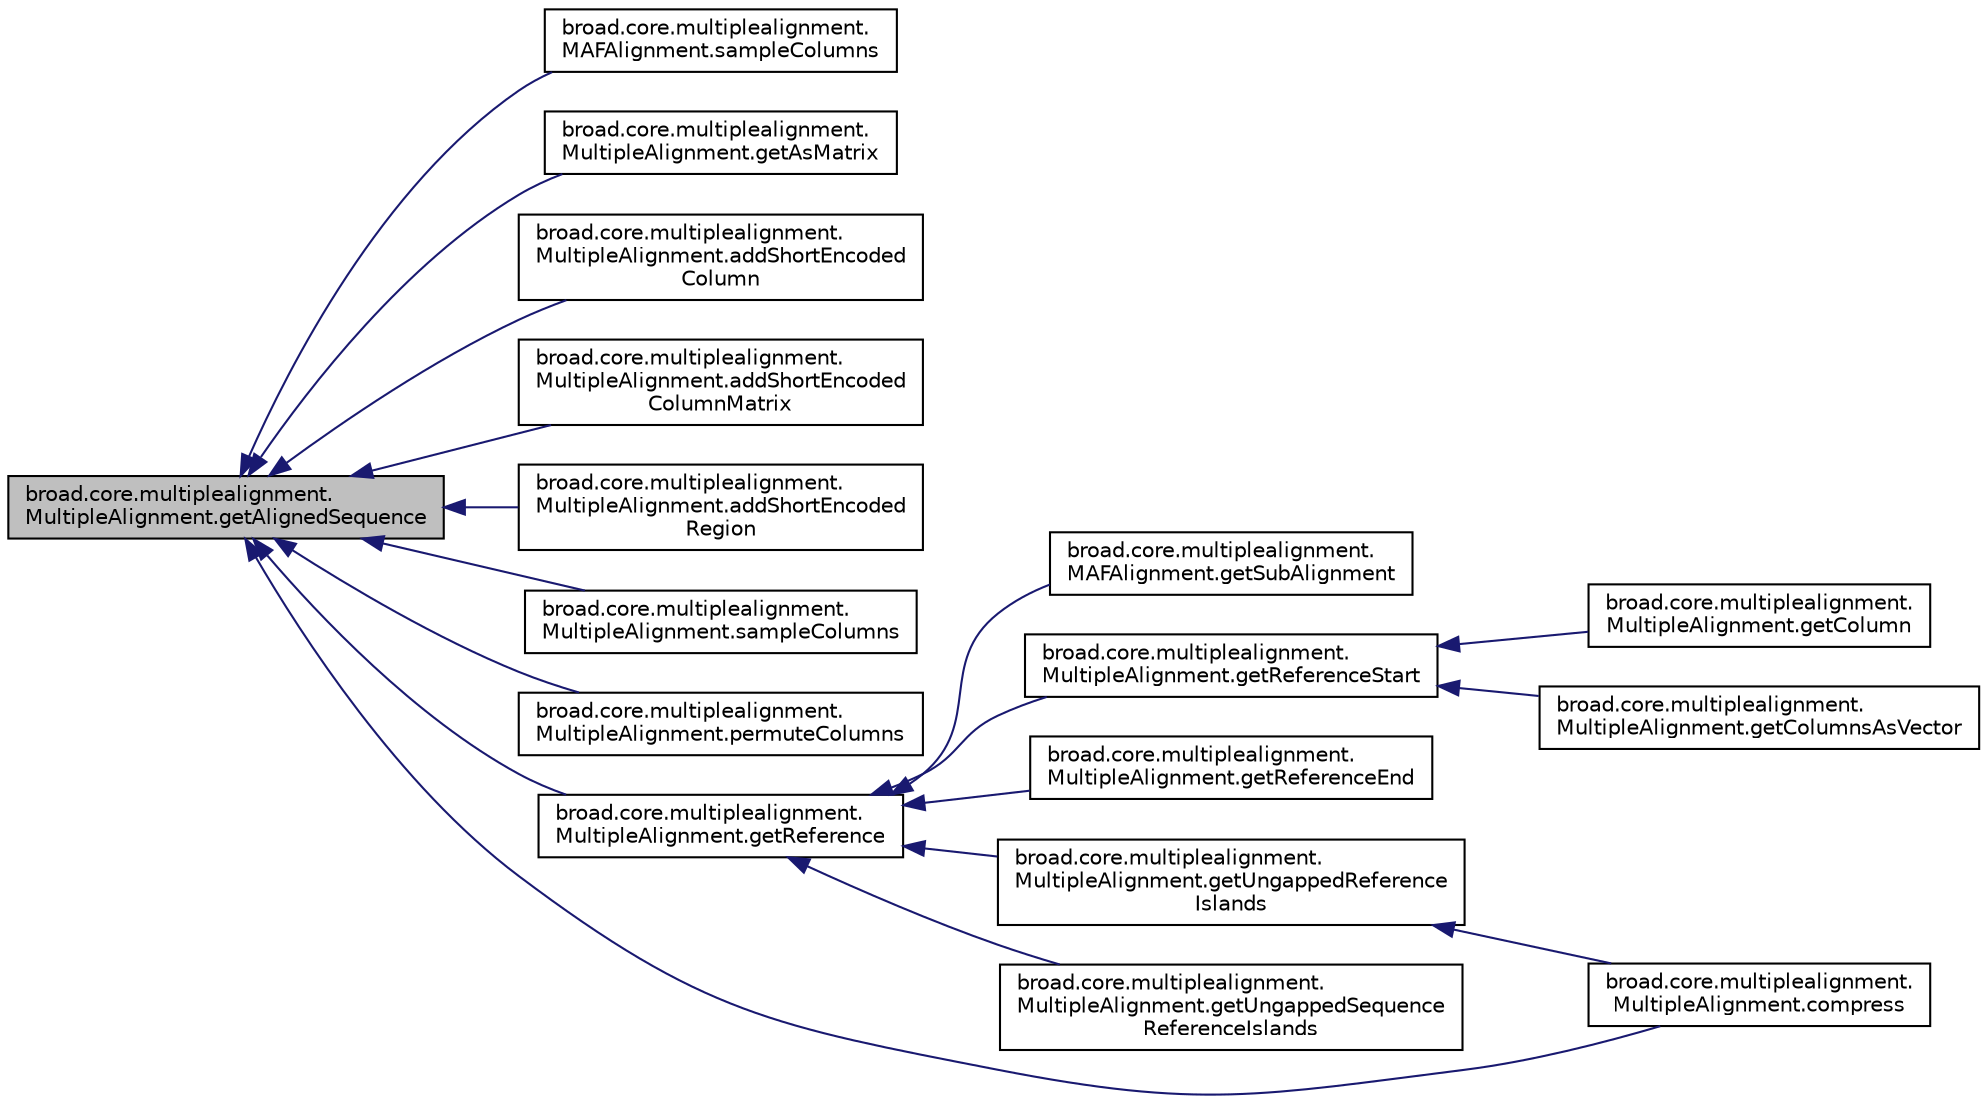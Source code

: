 digraph "broad.core.multiplealignment.MultipleAlignment.getAlignedSequence"
{
  edge [fontname="Helvetica",fontsize="10",labelfontname="Helvetica",labelfontsize="10"];
  node [fontname="Helvetica",fontsize="10",shape=record];
  rankdir="LR";
  Node1 [label="broad.core.multiplealignment.\lMultipleAlignment.getAlignedSequence",height=0.2,width=0.4,color="black", fillcolor="grey75", style="filled" fontcolor="black"];
  Node1 -> Node2 [dir="back",color="midnightblue",fontsize="10",style="solid",fontname="Helvetica"];
  Node2 [label="broad.core.multiplealignment.\lMAFAlignment.sampleColumns",height=0.2,width=0.4,color="black", fillcolor="white", style="filled",URL="$classbroad_1_1core_1_1multiplealignment_1_1_m_a_f_alignment.html#a53c281eb887b5cb250224b1bb1ff25b5"];
  Node1 -> Node3 [dir="back",color="midnightblue",fontsize="10",style="solid",fontname="Helvetica"];
  Node3 [label="broad.core.multiplealignment.\lMultipleAlignment.getAsMatrix",height=0.2,width=0.4,color="black", fillcolor="white", style="filled",URL="$classbroad_1_1core_1_1multiplealignment_1_1_multiple_alignment.html#a2d26c015e85b447b9f1aa004e42fe191"];
  Node1 -> Node4 [dir="back",color="midnightblue",fontsize="10",style="solid",fontname="Helvetica"];
  Node4 [label="broad.core.multiplealignment.\lMultipleAlignment.addShortEncoded\lColumn",height=0.2,width=0.4,color="black", fillcolor="white", style="filled",URL="$classbroad_1_1core_1_1multiplealignment_1_1_multiple_alignment.html#a534c74163e911bfbbcaded5a99b9f9e1"];
  Node1 -> Node5 [dir="back",color="midnightblue",fontsize="10",style="solid",fontname="Helvetica"];
  Node5 [label="broad.core.multiplealignment.\lMultipleAlignment.addShortEncoded\lColumnMatrix",height=0.2,width=0.4,color="black", fillcolor="white", style="filled",URL="$classbroad_1_1core_1_1multiplealignment_1_1_multiple_alignment.html#ad8fe854ec8525256c7b848d48c832f64"];
  Node1 -> Node6 [dir="back",color="midnightblue",fontsize="10",style="solid",fontname="Helvetica"];
  Node6 [label="broad.core.multiplealignment.\lMultipleAlignment.addShortEncoded\lRegion",height=0.2,width=0.4,color="black", fillcolor="white", style="filled",URL="$classbroad_1_1core_1_1multiplealignment_1_1_multiple_alignment.html#a034bfc282f2aaff7aa3133867dcc2963"];
  Node1 -> Node7 [dir="back",color="midnightblue",fontsize="10",style="solid",fontname="Helvetica"];
  Node7 [label="broad.core.multiplealignment.\lMultipleAlignment.sampleColumns",height=0.2,width=0.4,color="black", fillcolor="white", style="filled",URL="$classbroad_1_1core_1_1multiplealignment_1_1_multiple_alignment.html#a8b7d8e493f5c3ea5409d7c12f41c9237"];
  Node1 -> Node8 [dir="back",color="midnightblue",fontsize="10",style="solid",fontname="Helvetica"];
  Node8 [label="broad.core.multiplealignment.\lMultipleAlignment.permuteColumns",height=0.2,width=0.4,color="black", fillcolor="white", style="filled",URL="$classbroad_1_1core_1_1multiplealignment_1_1_multiple_alignment.html#a5499cd13fb5a0c8c7029366328197b0e"];
  Node1 -> Node9 [dir="back",color="midnightblue",fontsize="10",style="solid",fontname="Helvetica"];
  Node9 [label="broad.core.multiplealignment.\lMultipleAlignment.getReference",height=0.2,width=0.4,color="black", fillcolor="white", style="filled",URL="$classbroad_1_1core_1_1multiplealignment_1_1_multiple_alignment.html#a56143bbb7c10c52fe379caf646baf3ec"];
  Node9 -> Node10 [dir="back",color="midnightblue",fontsize="10",style="solid",fontname="Helvetica"];
  Node10 [label="broad.core.multiplealignment.\lMAFAlignment.getSubAlignment",height=0.2,width=0.4,color="black", fillcolor="white", style="filled",URL="$classbroad_1_1core_1_1multiplealignment_1_1_m_a_f_alignment.html#a4bec03246b949c3d8a49cedfa062eaf0"];
  Node9 -> Node11 [dir="back",color="midnightblue",fontsize="10",style="solid",fontname="Helvetica"];
  Node11 [label="broad.core.multiplealignment.\lMultipleAlignment.getReferenceStart",height=0.2,width=0.4,color="black", fillcolor="white", style="filled",URL="$classbroad_1_1core_1_1multiplealignment_1_1_multiple_alignment.html#aaff6f54d392c84a823118338da1aca1c"];
  Node11 -> Node12 [dir="back",color="midnightblue",fontsize="10",style="solid",fontname="Helvetica"];
  Node12 [label="broad.core.multiplealignment.\lMultipleAlignment.getColumn",height=0.2,width=0.4,color="black", fillcolor="white", style="filled",URL="$classbroad_1_1core_1_1multiplealignment_1_1_multiple_alignment.html#ac6a2d951ce87a39003ad2190b35620d3"];
  Node11 -> Node13 [dir="back",color="midnightblue",fontsize="10",style="solid",fontname="Helvetica"];
  Node13 [label="broad.core.multiplealignment.\lMultipleAlignment.getColumnsAsVector",height=0.2,width=0.4,color="black", fillcolor="white", style="filled",URL="$classbroad_1_1core_1_1multiplealignment_1_1_multiple_alignment.html#a4fc36e3151292c38c16f65e792725894"];
  Node9 -> Node14 [dir="back",color="midnightblue",fontsize="10",style="solid",fontname="Helvetica"];
  Node14 [label="broad.core.multiplealignment.\lMultipleAlignment.getReferenceEnd",height=0.2,width=0.4,color="black", fillcolor="white", style="filled",URL="$classbroad_1_1core_1_1multiplealignment_1_1_multiple_alignment.html#aadca4a586e660bfae64331b2f4448c30"];
  Node9 -> Node15 [dir="back",color="midnightblue",fontsize="10",style="solid",fontname="Helvetica"];
  Node15 [label="broad.core.multiplealignment.\lMultipleAlignment.getUngappedReference\lIslands",height=0.2,width=0.4,color="black", fillcolor="white", style="filled",URL="$classbroad_1_1core_1_1multiplealignment_1_1_multiple_alignment.html#a565a11481850134152042482fb856421"];
  Node15 -> Node16 [dir="back",color="midnightblue",fontsize="10",style="solid",fontname="Helvetica"];
  Node16 [label="broad.core.multiplealignment.\lMultipleAlignment.compress",height=0.2,width=0.4,color="black", fillcolor="white", style="filled",URL="$classbroad_1_1core_1_1multiplealignment_1_1_multiple_alignment.html#ad475a9fa42f4aaa5fc128fd3688f9c38"];
  Node9 -> Node17 [dir="back",color="midnightblue",fontsize="10",style="solid",fontname="Helvetica"];
  Node17 [label="broad.core.multiplealignment.\lMultipleAlignment.getUngappedSequence\lReferenceIslands",height=0.2,width=0.4,color="black", fillcolor="white", style="filled",URL="$classbroad_1_1core_1_1multiplealignment_1_1_multiple_alignment.html#aee4c7a91d6db5c3983b862dad485adb5"];
  Node1 -> Node16 [dir="back",color="midnightblue",fontsize="10",style="solid",fontname="Helvetica"];
}
